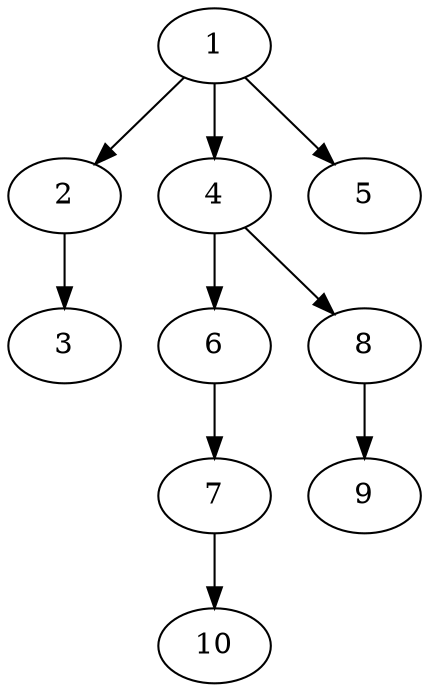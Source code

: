 // DAG automatically generated by daggen at Fri Aug  4 16:35:13 2017
// ./daggen --dot -n 10 --fat 0.2 --regular 0.2 --density 0.2 --jump 4 
digraph G {
  1 [size="18723", alpha="0.06"]
  1 -> 2 [size ="679"]
  1 -> 4 [size ="679"]
  1 -> 5 [size ="679"]
  2 [size="4021", alpha="0.02"]
  2 -> 3 [size ="75"]
  3 [size="11812", alpha="0.14"]
  4 [size="231928", alpha="0.18"]
  4 -> 6 [size ="302"]
  4 -> 8 [size ="302"]
  5 [size="210043", alpha="0.06"]
  6 [size="9485", alpha="0.04"]
  6 -> 7 [size ="411"]
  7 [size="68719", alpha="0.12"]
  7 -> 10 [size ="134"]
  8 [size="8590", alpha="0.16"]
  8 -> 9 [size ="34"]
  9 [size="368293", alpha="0.07"]
  10 [size="979021", alpha="0.09"]
}

